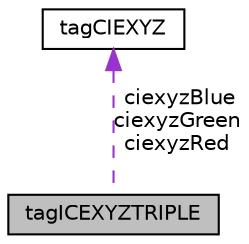 digraph G
{
  edge [fontname="Helvetica",fontsize="10",labelfontname="Helvetica",labelfontsize="10"];
  node [fontname="Helvetica",fontsize="10",shape=record];
  Node1 [label="tagICEXYZTRIPLE",height=0.2,width=0.4,color="black", fillcolor="grey75", style="filled" fontcolor="black"];
  Node2 -> Node1 [dir="back",color="darkorchid3",fontsize="10",style="dashed",label=" ciexyzBlue\nciexyzGreen\nciexyzRed" ,fontname="Helvetica"];
  Node2 [label="tagCIEXYZ",height=0.2,width=0.4,color="black", fillcolor="white", style="filled",URL="$structtag_c_i_e_x_y_z.html"];
}
